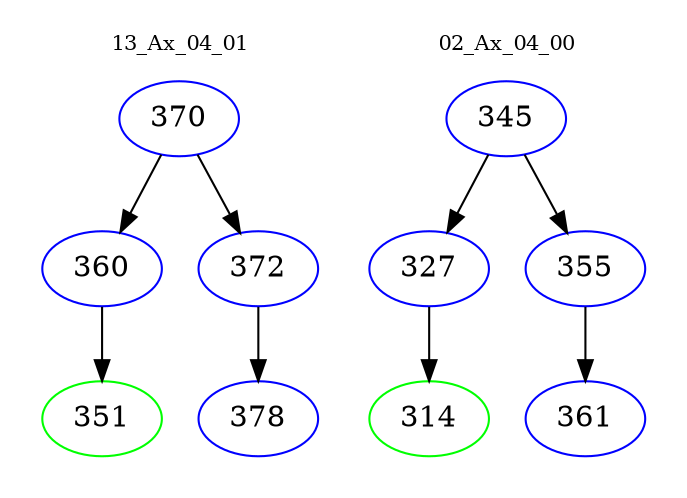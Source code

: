digraph{
subgraph cluster_0 {
color = white
label = "13_Ax_04_01";
fontsize=10;
T0_370 [label="370", color="blue"]
T0_370 -> T0_360 [color="black"]
T0_360 [label="360", color="blue"]
T0_360 -> T0_351 [color="black"]
T0_351 [label="351", color="green"]
T0_370 -> T0_372 [color="black"]
T0_372 [label="372", color="blue"]
T0_372 -> T0_378 [color="black"]
T0_378 [label="378", color="blue"]
}
subgraph cluster_1 {
color = white
label = "02_Ax_04_00";
fontsize=10;
T1_345 [label="345", color="blue"]
T1_345 -> T1_327 [color="black"]
T1_327 [label="327", color="blue"]
T1_327 -> T1_314 [color="black"]
T1_314 [label="314", color="green"]
T1_345 -> T1_355 [color="black"]
T1_355 [label="355", color="blue"]
T1_355 -> T1_361 [color="black"]
T1_361 [label="361", color="blue"]
}
}
